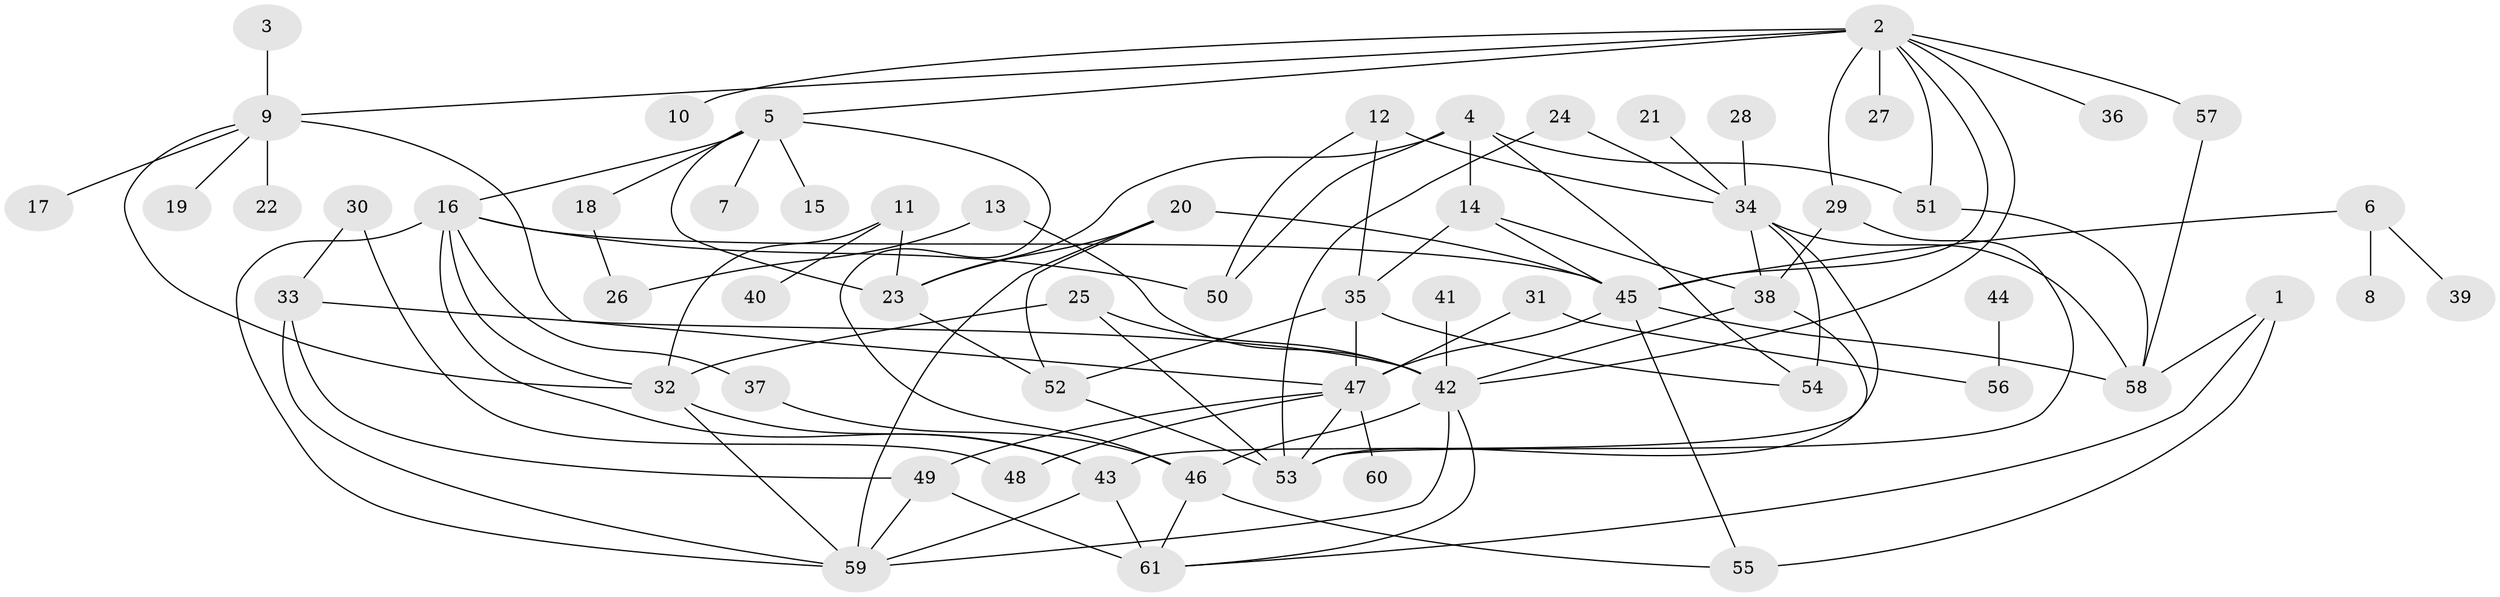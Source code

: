 // original degree distribution, {9: 0.008264462809917356, 4: 0.1487603305785124, 7: 0.01652892561983471, 3: 0.2231404958677686, 2: 0.2396694214876033, 5: 0.04132231404958678, 6: 0.049586776859504134, 8: 0.01652892561983471, 1: 0.256198347107438}
// Generated by graph-tools (version 1.1) at 2025/25/03/09/25 03:25:31]
// undirected, 61 vertices, 105 edges
graph export_dot {
graph [start="1"]
  node [color=gray90,style=filled];
  1;
  2;
  3;
  4;
  5;
  6;
  7;
  8;
  9;
  10;
  11;
  12;
  13;
  14;
  15;
  16;
  17;
  18;
  19;
  20;
  21;
  22;
  23;
  24;
  25;
  26;
  27;
  28;
  29;
  30;
  31;
  32;
  33;
  34;
  35;
  36;
  37;
  38;
  39;
  40;
  41;
  42;
  43;
  44;
  45;
  46;
  47;
  48;
  49;
  50;
  51;
  52;
  53;
  54;
  55;
  56;
  57;
  58;
  59;
  60;
  61;
  1 -- 55 [weight=1.0];
  1 -- 58 [weight=1.0];
  1 -- 61 [weight=1.0];
  2 -- 5 [weight=1.0];
  2 -- 9 [weight=2.0];
  2 -- 10 [weight=1.0];
  2 -- 27 [weight=1.0];
  2 -- 29 [weight=1.0];
  2 -- 36 [weight=1.0];
  2 -- 42 [weight=1.0];
  2 -- 45 [weight=1.0];
  2 -- 51 [weight=1.0];
  2 -- 57 [weight=1.0];
  3 -- 9 [weight=1.0];
  4 -- 14 [weight=2.0];
  4 -- 23 [weight=1.0];
  4 -- 50 [weight=1.0];
  4 -- 51 [weight=1.0];
  4 -- 54 [weight=1.0];
  5 -- 7 [weight=1.0];
  5 -- 15 [weight=1.0];
  5 -- 16 [weight=1.0];
  5 -- 18 [weight=1.0];
  5 -- 23 [weight=1.0];
  5 -- 46 [weight=1.0];
  6 -- 8 [weight=1.0];
  6 -- 39 [weight=1.0];
  6 -- 45 [weight=1.0];
  9 -- 17 [weight=1.0];
  9 -- 19 [weight=1.0];
  9 -- 22 [weight=1.0];
  9 -- 32 [weight=1.0];
  9 -- 47 [weight=1.0];
  11 -- 23 [weight=1.0];
  11 -- 32 [weight=1.0];
  11 -- 40 [weight=1.0];
  12 -- 34 [weight=1.0];
  12 -- 35 [weight=1.0];
  12 -- 50 [weight=1.0];
  13 -- 26 [weight=1.0];
  13 -- 42 [weight=1.0];
  14 -- 35 [weight=1.0];
  14 -- 38 [weight=1.0];
  14 -- 45 [weight=1.0];
  16 -- 32 [weight=1.0];
  16 -- 37 [weight=1.0];
  16 -- 43 [weight=1.0];
  16 -- 45 [weight=1.0];
  16 -- 50 [weight=1.0];
  16 -- 59 [weight=1.0];
  18 -- 26 [weight=1.0];
  20 -- 23 [weight=1.0];
  20 -- 45 [weight=1.0];
  20 -- 52 [weight=1.0];
  20 -- 59 [weight=1.0];
  21 -- 34 [weight=1.0];
  23 -- 52 [weight=1.0];
  24 -- 34 [weight=1.0];
  24 -- 53 [weight=1.0];
  25 -- 32 [weight=1.0];
  25 -- 42 [weight=1.0];
  25 -- 53 [weight=1.0];
  28 -- 34 [weight=1.0];
  29 -- 38 [weight=1.0];
  29 -- 53 [weight=1.0];
  30 -- 33 [weight=1.0];
  30 -- 48 [weight=1.0];
  31 -- 47 [weight=1.0];
  31 -- 56 [weight=1.0];
  32 -- 43 [weight=1.0];
  32 -- 59 [weight=1.0];
  33 -- 42 [weight=1.0];
  33 -- 49 [weight=1.0];
  33 -- 59 [weight=1.0];
  34 -- 38 [weight=2.0];
  34 -- 43 [weight=1.0];
  34 -- 54 [weight=1.0];
  34 -- 58 [weight=1.0];
  35 -- 47 [weight=1.0];
  35 -- 52 [weight=1.0];
  35 -- 54 [weight=1.0];
  37 -- 46 [weight=1.0];
  38 -- 42 [weight=1.0];
  38 -- 53 [weight=1.0];
  41 -- 42 [weight=1.0];
  42 -- 46 [weight=1.0];
  42 -- 59 [weight=1.0];
  42 -- 61 [weight=1.0];
  43 -- 59 [weight=1.0];
  43 -- 61 [weight=2.0];
  44 -- 56 [weight=1.0];
  45 -- 47 [weight=2.0];
  45 -- 55 [weight=1.0];
  45 -- 58 [weight=1.0];
  46 -- 55 [weight=1.0];
  46 -- 61 [weight=1.0];
  47 -- 48 [weight=1.0];
  47 -- 49 [weight=1.0];
  47 -- 53 [weight=1.0];
  47 -- 60 [weight=1.0];
  49 -- 59 [weight=1.0];
  49 -- 61 [weight=1.0];
  51 -- 58 [weight=1.0];
  52 -- 53 [weight=1.0];
  57 -- 58 [weight=1.0];
}
